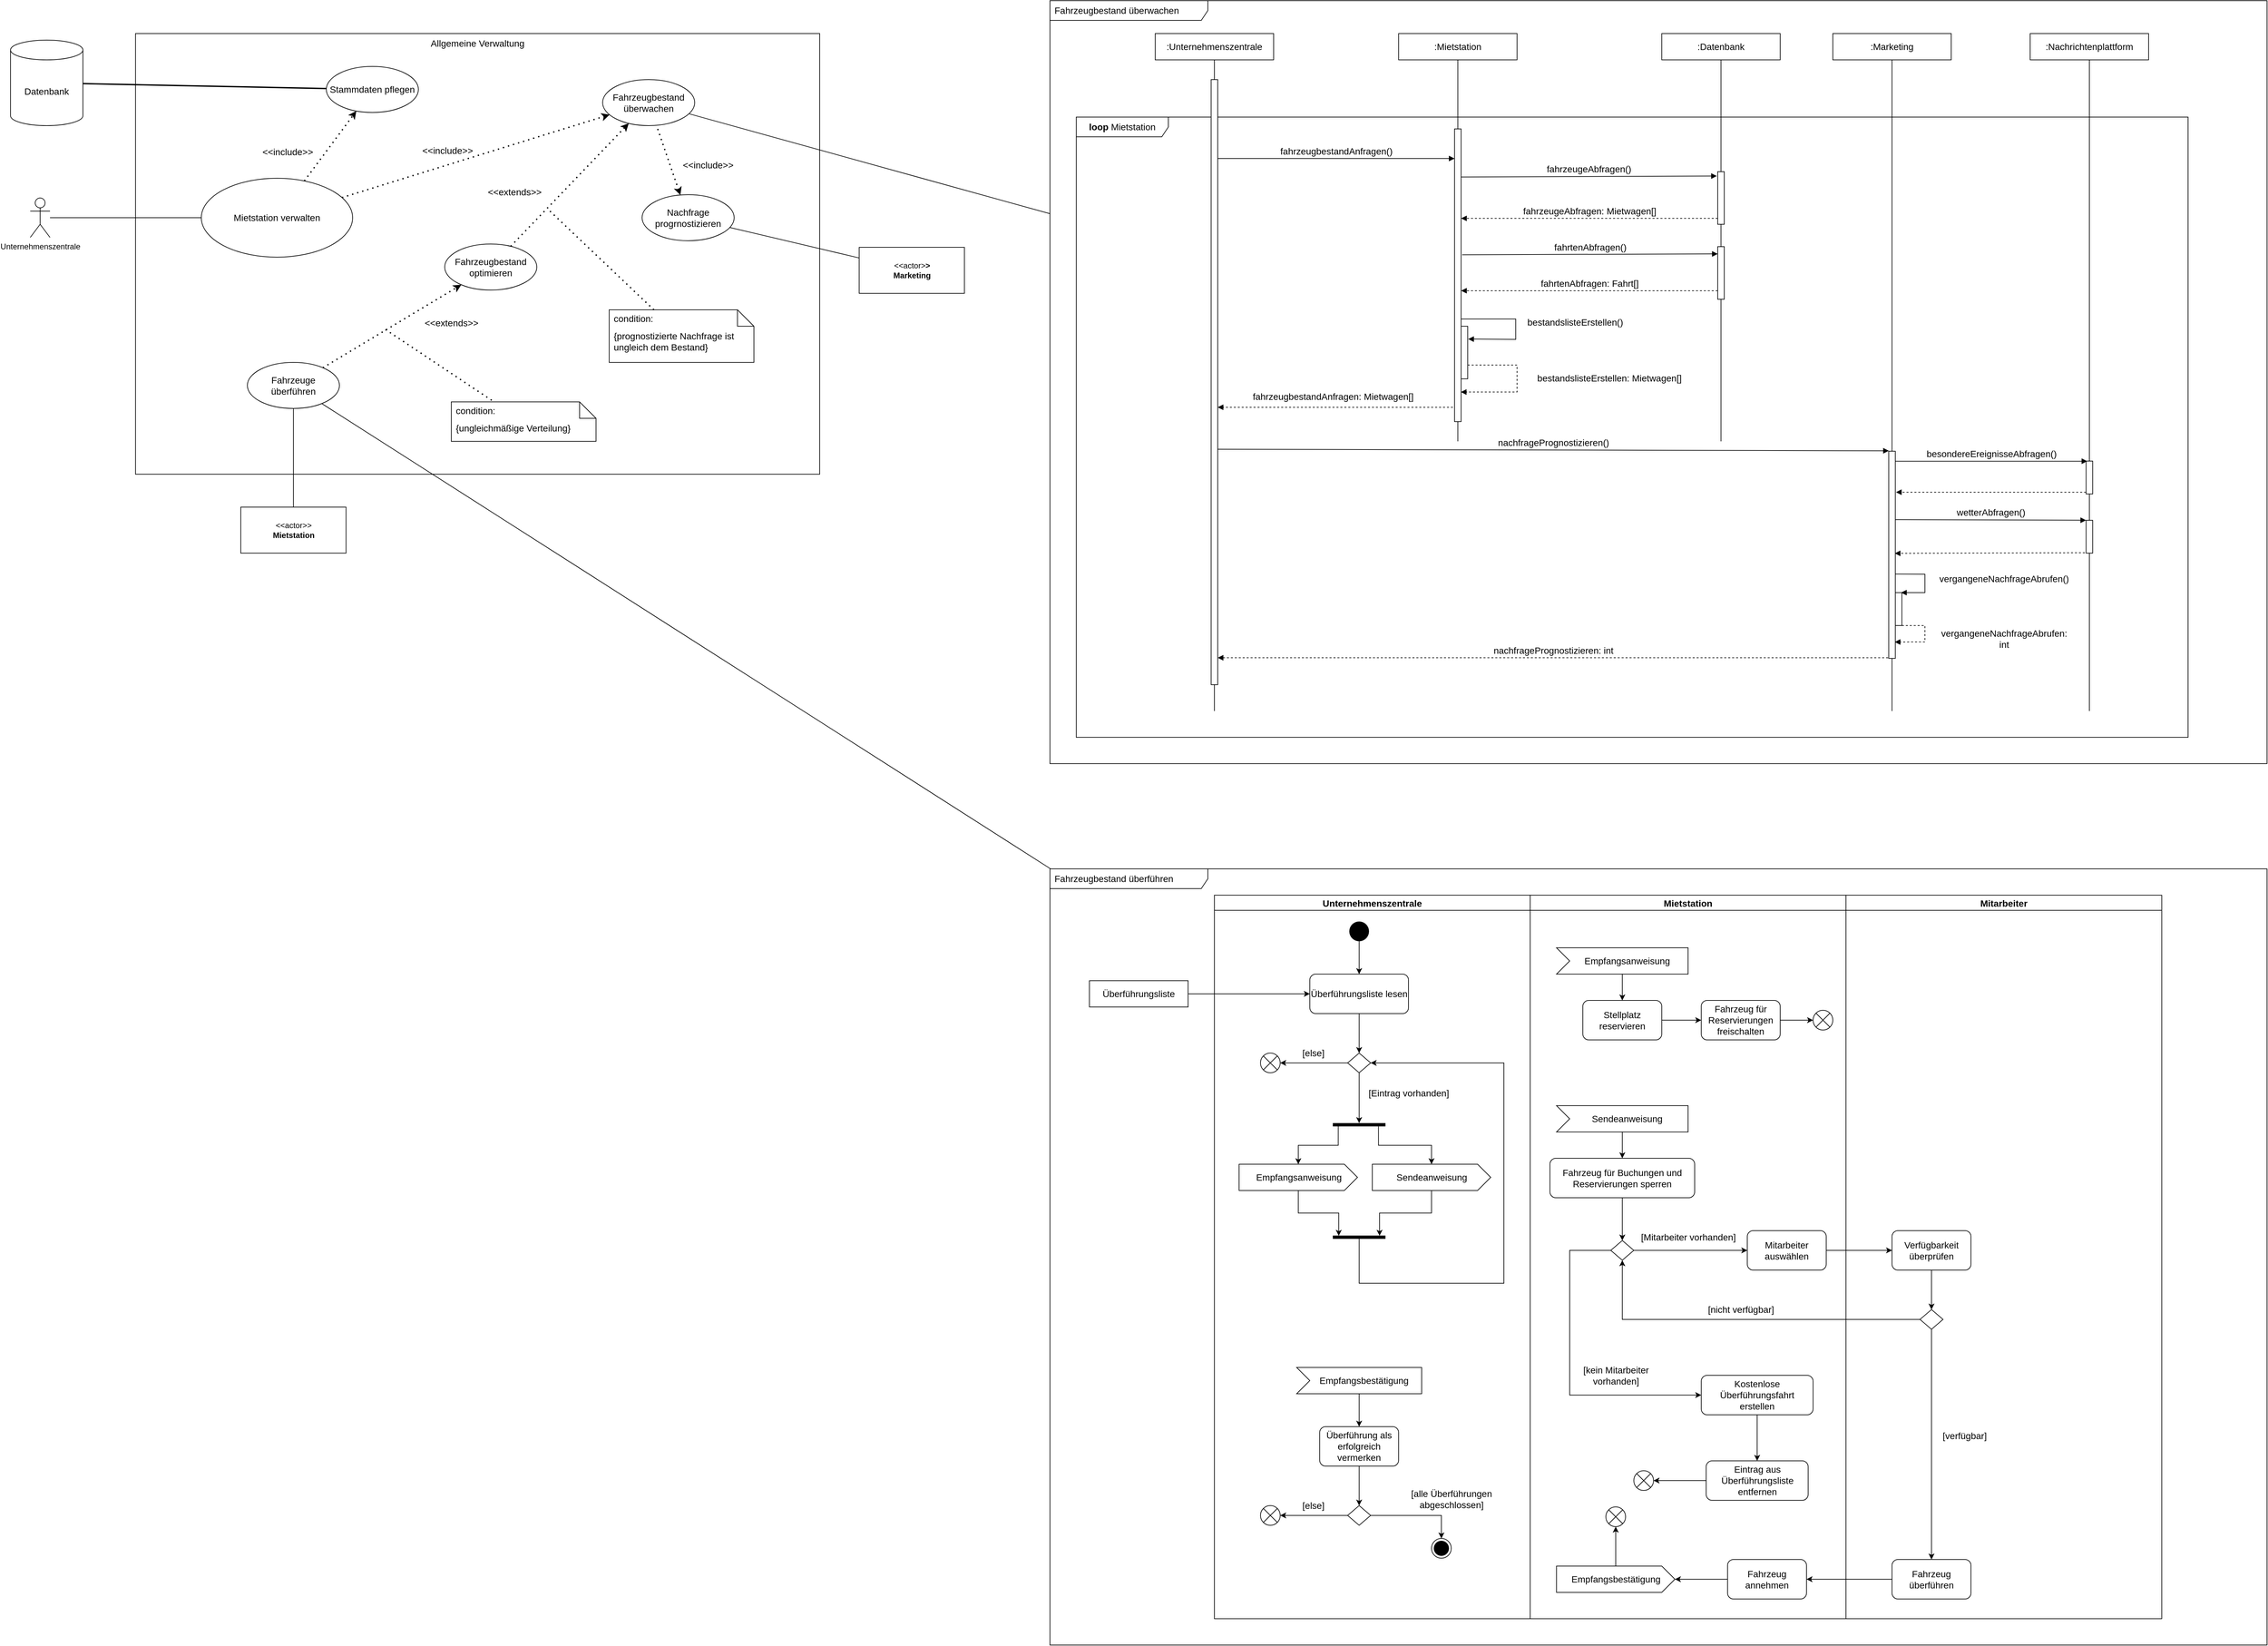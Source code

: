 <mxfile>
    <diagram id="T9YhzOFRz3ybyIc2CFFb" name="Page-1">
        <mxGraphModel dx="2735" dy="1172" grid="1" gridSize="10" guides="1" tooltips="1" connect="1" arrows="1" fold="1" page="1" pageScale="1" pageWidth="4000" pageHeight="3000" math="0" shadow="0">
            <root>
                <mxCell id="0"/>
                <mxCell id="1" parent="0"/>
                <mxCell id="yq6vvfXI3uli9TNve_ER-16" value="Fahrzeugbestand überwachen" style="shape=umlFrame;whiteSpace=wrap;html=1;width=240;height=30;boundedLbl=1;verticalAlign=middle;align=left;spacingLeft=5;fontSize=14;" parent="1" vertex="1">
                    <mxGeometry x="1630" y="40" width="1850" height="1160" as="geometry"/>
                </mxCell>
                <mxCell id="yq6vvfXI3uli9TNve_ER-29" value="&lt;b&gt;loop&lt;/b&gt; Mietstation" style="shape=umlFrame;whiteSpace=wrap;html=1;fontSize=14;width=140;height=30;" parent="1" vertex="1">
                    <mxGeometry x="1670" y="217" width="1690" height="943" as="geometry"/>
                </mxCell>
                <mxCell id="vpkyE2I-De3JcrigjXew-1" value="Unternehmenszentrale" style="shape=umlActor;verticalLabelPosition=bottom;verticalAlign=top;html=1;" parent="1" vertex="1">
                    <mxGeometry x="80" y="340" width="30" height="60" as="geometry"/>
                </mxCell>
                <mxCell id="vpkyE2I-De3JcrigjXew-2" value="Allgemeine Verwaltung" style="rounded=0;whiteSpace=wrap;html=1;verticalAlign=top;fontSize=14;" parent="1" vertex="1">
                    <mxGeometry x="240" y="90" width="1040" height="670" as="geometry"/>
                </mxCell>
                <mxCell id="vpkyE2I-De3JcrigjXew-8" value="Stammdaten pflegen" style="ellipse;whiteSpace=wrap;html=1;fontSize=14;" parent="1" vertex="1">
                    <mxGeometry x="530" y="140" width="140" height="70" as="geometry"/>
                </mxCell>
                <mxCell id="vpkyE2I-De3JcrigjXew-9" value="" style="endArrow=none;html=1;rounded=0;fontSize=14;endFill=0;" parent="1" source="vpkyE2I-De3JcrigjXew-1" target="vpkyE2I-De3JcrigjXew-19" edge="1">
                    <mxGeometry width="50" height="50" relative="1" as="geometry">
                        <mxPoint x="680" y="440" as="sourcePoint"/>
                        <mxPoint x="300" y="269.861" as="targetPoint"/>
                    </mxGeometry>
                </mxCell>
                <mxCell id="vpkyE2I-De3JcrigjXew-10" value="Fahrzeugbestand überwachen" style="ellipse;whiteSpace=wrap;html=1;fontSize=14;" parent="1" vertex="1">
                    <mxGeometry x="950" y="160" width="140" height="70" as="geometry"/>
                </mxCell>
                <mxCell id="vpkyE2I-De3JcrigjXew-11" value="Fahrzeugbestand optimieren" style="ellipse;whiteSpace=wrap;html=1;fontSize=14;" parent="1" vertex="1">
                    <mxGeometry x="710" y="410" width="140" height="70" as="geometry"/>
                </mxCell>
                <mxCell id="vpkyE2I-De3JcrigjXew-12" value="Fahrzeuge überführen" style="ellipse;whiteSpace=wrap;html=1;fontSize=14;" parent="1" vertex="1">
                    <mxGeometry x="410" y="590" width="140" height="70" as="geometry"/>
                </mxCell>
                <mxCell id="vpkyE2I-De3JcrigjXew-13" value="&amp;lt;&amp;lt;include&amp;gt;&amp;gt;" style="endArrow=classic;dashed=1;html=1;dashPattern=1 3;strokeWidth=2;rounded=0;fontSize=14;endFill=1;" parent="1" source="vpkyE2I-De3JcrigjXew-19" target="vpkyE2I-De3JcrigjXew-8" edge="1">
                    <mxGeometry x="-0.706" y="48" width="50" height="50" relative="1" as="geometry">
                        <mxPoint x="537.727" y="280" as="sourcePoint"/>
                        <mxPoint x="730" y="440" as="targetPoint"/>
                        <mxPoint x="1" as="offset"/>
                    </mxGeometry>
                </mxCell>
                <mxCell id="vpkyE2I-De3JcrigjXew-14" value="&amp;lt;&amp;lt;include&amp;gt;&amp;gt;" style="endArrow=classic;dashed=1;html=1;dashPattern=1 3;strokeWidth=2;rounded=0;fontSize=14;endFill=1;" parent="1" source="vpkyE2I-De3JcrigjXew-19" target="vpkyE2I-De3JcrigjXew-10" edge="1">
                    <mxGeometry x="-0.183" y="21" width="50" height="50" relative="1" as="geometry">
                        <mxPoint x="610" y="348.133" as="sourcePoint"/>
                        <mxPoint x="730" y="440" as="targetPoint"/>
                        <mxPoint as="offset"/>
                    </mxGeometry>
                </mxCell>
                <mxCell id="vpkyE2I-De3JcrigjXew-16" value="&amp;lt;&amp;lt;extends&amp;gt;&amp;gt;" style="endArrow=classic;dashed=1;html=1;dashPattern=1 3;strokeWidth=2;rounded=0;fontSize=14;endFill=1;" parent="1" source="vpkyE2I-De3JcrigjXew-12" target="vpkyE2I-De3JcrigjXew-11" edge="1">
                    <mxGeometry x="0.65" y="-42" width="50" height="50" relative="1" as="geometry">
                        <mxPoint x="680" y="490" as="sourcePoint"/>
                        <mxPoint x="730" y="440" as="targetPoint"/>
                        <mxPoint as="offset"/>
                    </mxGeometry>
                </mxCell>
                <mxCell id="vpkyE2I-De3JcrigjXew-17" value="&amp;lt;&amp;lt;include&amp;gt;&amp;gt;" style="endArrow=none;dashed=1;html=1;dashPattern=1 3;strokeWidth=2;rounded=0;fontSize=14;startArrow=classic;endFill=0;startFill=1;" parent="1" source="yq6vvfXI3uli9TNve_ER-58" target="vpkyE2I-De3JcrigjXew-10" edge="1">
                    <mxGeometry x="-0.474" y="-54" width="50" height="50" relative="1" as="geometry">
                        <mxPoint x="680" y="490" as="sourcePoint"/>
                        <mxPoint x="596.707" y="420" as="targetPoint"/>
                        <mxPoint as="offset"/>
                    </mxGeometry>
                </mxCell>
                <mxCell id="vpkyE2I-De3JcrigjXew-19" value="Mietstation verwalten" style="ellipse;whiteSpace=wrap;html=1;fontSize=14;" parent="1" vertex="1">
                    <mxGeometry x="340" y="310" width="230" height="120" as="geometry"/>
                </mxCell>
                <mxCell id="vpkyE2I-De3JcrigjXew-20" value="{ungleichmäßige Verteilung}" style="shape=note2;boundedLbl=1;whiteSpace=wrap;html=1;size=25;verticalAlign=top;align=left;spacingLeft=5;fontSize=14;" parent="1" vertex="1">
                    <mxGeometry x="720" y="650" width="220" height="60" as="geometry"/>
                </mxCell>
                <mxCell id="vpkyE2I-De3JcrigjXew-21" value="condition:" style="resizeWidth=1;part=1;strokeColor=none;fillColor=none;align=left;spacingLeft=5;fontSize=14;" parent="vpkyE2I-De3JcrigjXew-20" vertex="1">
                    <mxGeometry width="220" height="25" relative="1" as="geometry"/>
                </mxCell>
                <mxCell id="vpkyE2I-De3JcrigjXew-22" value="" style="endArrow=none;dashed=1;html=1;dashPattern=1 3;strokeWidth=2;rounded=0;fontSize=14;startArrow=none;startFill=0;" parent="1" target="vpkyE2I-De3JcrigjXew-20" edge="1">
                    <mxGeometry width="50" height="50" relative="1" as="geometry">
                        <mxPoint x="620" y="540" as="sourcePoint"/>
                        <mxPoint x="730" y="440" as="targetPoint"/>
                    </mxGeometry>
                </mxCell>
                <mxCell id="vpkyE2I-De3JcrigjXew-23" value="{prognostizierte Nachfrage ist ungleich dem Bestand}" style="shape=note2;boundedLbl=1;whiteSpace=wrap;html=1;size=25;verticalAlign=top;align=left;spacingLeft=5;fontSize=14;" parent="1" vertex="1">
                    <mxGeometry x="960" y="510" width="220" height="80" as="geometry"/>
                </mxCell>
                <mxCell id="vpkyE2I-De3JcrigjXew-24" value="condition:" style="resizeWidth=1;part=1;strokeColor=none;fillColor=none;align=left;spacingLeft=5;fontSize=14;" parent="vpkyE2I-De3JcrigjXew-23" vertex="1">
                    <mxGeometry width="220" height="25" relative="1" as="geometry"/>
                </mxCell>
                <mxCell id="vpkyE2I-De3JcrigjXew-25" value="" style="endArrow=none;dashed=1;html=1;dashPattern=1 3;strokeWidth=2;rounded=0;fontSize=14;" parent="1" target="vpkyE2I-De3JcrigjXew-23" edge="1">
                    <mxGeometry width="50" height="50" relative="1" as="geometry">
                        <mxPoint x="870" y="360" as="sourcePoint"/>
                        <mxPoint x="790" y="480" as="targetPoint"/>
                    </mxGeometry>
                </mxCell>
                <mxCell id="yq6vvfXI3uli9TNve_ER-6" value="&amp;lt;&amp;lt;actor&amp;gt;&amp;gt;&lt;br&gt;&lt;b&gt;Mietstation&lt;/b&gt;" style="text;html=1;align=center;verticalAlign=middle;dashed=0;fillColor=#ffffff;strokeColor=#000000;" parent="1" vertex="1">
                    <mxGeometry x="400" y="810" width="160" height="70" as="geometry"/>
                </mxCell>
                <mxCell id="yq6vvfXI3uli9TNve_ER-11" value="&lt;div&gt;&lt;span&gt;Datenbank&lt;/span&gt;&lt;br&gt;&lt;/div&gt;" style="shape=cylinder3;whiteSpace=wrap;html=1;boundedLbl=1;backgroundOutline=1;size=15;fontSize=14;" parent="1" vertex="1">
                    <mxGeometry x="50" y="100" width="110" height="130" as="geometry"/>
                </mxCell>
                <mxCell id="yq6vvfXI3uli9TNve_ER-12" value="" style="endArrow=none;html=1;strokeWidth=2;rounded=0;fontSize=14;" parent="1" source="yq6vvfXI3uli9TNve_ER-11" target="vpkyE2I-De3JcrigjXew-8" edge="1">
                    <mxGeometry width="50" height="50" relative="1" as="geometry">
                        <mxPoint x="520" y="260" as="sourcePoint"/>
                        <mxPoint x="570" y="210" as="targetPoint"/>
                    </mxGeometry>
                </mxCell>
                <mxCell id="yq6vvfXI3uli9TNve_ER-14" value="" style="endArrow=none;html=1;rounded=0;fontSize=14;" parent="1" source="yq6vvfXI3uli9TNve_ER-16" target="vpkyE2I-De3JcrigjXew-10" edge="1">
                    <mxGeometry width="50" height="50" relative="1" as="geometry">
                        <mxPoint x="1420" y="500" as="sourcePoint"/>
                        <mxPoint x="1470" y="450" as="targetPoint"/>
                    </mxGeometry>
                </mxCell>
                <mxCell id="yq6vvfXI3uli9TNve_ER-18" value=":Unternehmenszentrale" style="shape=umlLifeline;perimeter=lifelinePerimeter;whiteSpace=wrap;html=1;container=1;collapsible=0;recursiveResize=0;outlineConnect=0;lifelineDashed=0;fontSize=14;" parent="1" vertex="1">
                    <mxGeometry x="1790" y="90" width="180" height="1030" as="geometry"/>
                </mxCell>
                <mxCell id="yq6vvfXI3uli9TNve_ER-26" value="" style="html=1;points=[];perimeter=orthogonalPerimeter;fontSize=14;" parent="yq6vvfXI3uli9TNve_ER-18" vertex="1">
                    <mxGeometry x="85" y="70" width="10" height="920" as="geometry"/>
                </mxCell>
                <mxCell id="yq6vvfXI3uli9TNve_ER-19" value=":Mietstation" style="shape=umlLifeline;perimeter=lifelinePerimeter;whiteSpace=wrap;html=1;container=1;collapsible=0;recursiveResize=0;outlineConnect=0;lifelineDashed=0;fontSize=14;" parent="1" vertex="1">
                    <mxGeometry x="2160" y="90" width="180" height="620" as="geometry"/>
                </mxCell>
                <mxCell id="yq6vvfXI3uli9TNve_ER-27" value="" style="html=1;points=[];perimeter=orthogonalPerimeter;fontSize=14;" parent="yq6vvfXI3uli9TNve_ER-19" vertex="1">
                    <mxGeometry x="85" y="145" width="10" height="445" as="geometry"/>
                </mxCell>
                <mxCell id="yq6vvfXI3uli9TNve_ER-37" value="bestandslisteErstellen()" style="html=1;verticalAlign=bottom;labelBackgroundColor=none;endArrow=block;endFill=1;rounded=0;fontSize=14;entryX=1.08;entryY=0.243;entryDx=0;entryDy=0;entryPerimeter=0;" parent="yq6vvfXI3uli9TNve_ER-19" source="yq6vvfXI3uli9TNve_ER-27" target="yq6vvfXI3uli9TNve_ER-40" edge="1">
                    <mxGeometry x="0.059" y="90" width="160" relative="1" as="geometry">
                        <mxPoint x="113" y="434" as="sourcePoint"/>
                        <mxPoint x="113" y="465" as="targetPoint"/>
                        <Array as="points">
                            <mxPoint x="178" y="434"/>
                            <mxPoint x="178" y="465"/>
                        </Array>
                        <mxPoint as="offset"/>
                    </mxGeometry>
                </mxCell>
                <mxCell id="yq6vvfXI3uli9TNve_ER-40" value="" style="html=1;points=[];perimeter=orthogonalPerimeter;fontSize=14;" parent="yq6vvfXI3uli9TNve_ER-19" vertex="1">
                    <mxGeometry x="95" y="445" width="10" height="80" as="geometry"/>
                </mxCell>
                <mxCell id="yq6vvfXI3uli9TNve_ER-41" value="bestandslisteErstellen: Mietwagen[]" style="html=1;verticalAlign=bottom;labelBackgroundColor=none;endArrow=block;endFill=1;dashed=1;rounded=0;fontSize=14;exitX=1;exitY=0.738;exitDx=0;exitDy=0;exitPerimeter=0;entryX=0.96;entryY=0.899;entryDx=0;entryDy=0;entryPerimeter=0;" parent="yq6vvfXI3uli9TNve_ER-19" source="yq6vvfXI3uli9TNve_ER-40" target="yq6vvfXI3uli9TNve_ER-27" edge="1">
                    <mxGeometry x="0.053" y="140" width="160" relative="1" as="geometry">
                        <mxPoint x="70" y="465" as="sourcePoint"/>
                        <mxPoint x="230" y="465" as="targetPoint"/>
                        <Array as="points">
                            <mxPoint x="180" y="504"/>
                            <mxPoint x="180" y="545"/>
                        </Array>
                        <mxPoint as="offset"/>
                    </mxGeometry>
                </mxCell>
                <mxCell id="yq6vvfXI3uli9TNve_ER-20" value=":Datenbank" style="shape=umlLifeline;perimeter=lifelinePerimeter;whiteSpace=wrap;html=1;container=1;collapsible=0;recursiveResize=0;outlineConnect=0;lifelineDashed=0;fontSize=14;" parent="1" vertex="1">
                    <mxGeometry x="2560" y="90" width="180" height="620" as="geometry"/>
                </mxCell>
                <mxCell id="yq6vvfXI3uli9TNve_ER-33" value="" style="html=1;points=[];perimeter=orthogonalPerimeter;fontSize=14;" parent="yq6vvfXI3uli9TNve_ER-20" vertex="1">
                    <mxGeometry x="85" y="324" width="10" height="80" as="geometry"/>
                </mxCell>
                <mxCell id="yq6vvfXI3uli9TNve_ER-36" value="fahrtenAbfragen()" style="html=1;verticalAlign=bottom;labelBackgroundColor=none;endArrow=block;endFill=1;rounded=0;fontSize=14;exitX=1.167;exitY=0.43;exitDx=0;exitDy=0;exitPerimeter=0;" parent="yq6vvfXI3uli9TNve_ER-20" edge="1">
                    <mxGeometry width="160" relative="1" as="geometry">
                        <mxPoint x="-303.33" y="336.35" as="sourcePoint"/>
                        <mxPoint x="85" y="335.0" as="targetPoint"/>
                    </mxGeometry>
                </mxCell>
                <mxCell id="yq6vvfXI3uli9TNve_ER-70" value="" style="html=1;points=[];perimeter=orthogonalPerimeter;fontSize=14;" parent="yq6vvfXI3uli9TNve_ER-20" vertex="1">
                    <mxGeometry x="85" y="210" width="10" height="80" as="geometry"/>
                </mxCell>
                <mxCell id="yq6vvfXI3uli9TNve_ER-28" value="fahrzeugbestandAnfragen()" style="html=1;verticalAlign=bottom;labelBackgroundColor=none;endArrow=block;endFill=1;rounded=0;fontSize=14;" parent="1" edge="1">
                    <mxGeometry width="160" relative="1" as="geometry">
                        <mxPoint x="1885" y="280.0" as="sourcePoint"/>
                        <mxPoint x="2245" y="280.0" as="targetPoint"/>
                    </mxGeometry>
                </mxCell>
                <mxCell id="yq6vvfXI3uli9TNve_ER-32" value="fahrzeugeAbfragen()" style="html=1;verticalAlign=bottom;labelBackgroundColor=none;endArrow=block;endFill=1;rounded=0;fontSize=14;entryX=-0.133;entryY=0.02;entryDx=0;entryDy=0;entryPerimeter=0;exitX=1;exitY=0.153;exitDx=0;exitDy=0;exitPerimeter=0;" parent="1" edge="1">
                    <mxGeometry width="160" relative="1" as="geometry">
                        <mxPoint x="2255" y="308.085" as="sourcePoint"/>
                        <mxPoint x="2643.67" y="306.6" as="targetPoint"/>
                    </mxGeometry>
                </mxCell>
                <mxCell id="yq6vvfXI3uli9TNve_ER-34" value="fahrzeugeAbfragen: Mietwagen[]" style="html=1;verticalAlign=bottom;labelBackgroundColor=none;endArrow=block;endFill=1;dashed=1;rounded=0;fontSize=14;" parent="1" edge="1">
                    <mxGeometry width="160" relative="1" as="geometry">
                        <mxPoint x="2645" y="371" as="sourcePoint"/>
                        <mxPoint x="2255" y="371" as="targetPoint"/>
                        <Array as="points">
                            <mxPoint x="2370" y="371"/>
                        </Array>
                    </mxGeometry>
                </mxCell>
                <mxCell id="yq6vvfXI3uli9TNve_ER-35" value="fahrtenAbfragen: Fahrt[]" style="html=1;verticalAlign=bottom;labelBackgroundColor=none;endArrow=block;endFill=1;dashed=1;rounded=0;fontSize=14;" parent="1" edge="1">
                    <mxGeometry width="160" relative="1" as="geometry">
                        <mxPoint x="2645" y="481" as="sourcePoint"/>
                        <mxPoint x="2255" y="481" as="targetPoint"/>
                        <Array as="points">
                            <mxPoint x="2330" y="481"/>
                        </Array>
                    </mxGeometry>
                </mxCell>
                <mxCell id="yq6vvfXI3uli9TNve_ER-38" value="" style="html=1;verticalAlign=bottom;labelBackgroundColor=none;endArrow=block;endFill=1;dashed=1;rounded=0;fontSize=14;exitX=-0.25;exitY=0.951;exitDx=0;exitDy=0;exitPerimeter=0;" parent="1" source="yq6vvfXI3uli9TNve_ER-27" target="yq6vvfXI3uli9TNve_ER-26" edge="1">
                    <mxGeometry width="160" relative="1" as="geometry">
                        <mxPoint x="2150" y="420" as="sourcePoint"/>
                        <mxPoint x="2310" y="420" as="targetPoint"/>
                    </mxGeometry>
                </mxCell>
                <mxCell id="yq6vvfXI3uli9TNve_ER-39" value="fahrzeugbestandAnfragen: Mietwagen[]" style="edgeLabel;html=1;align=center;verticalAlign=middle;resizable=0;points=[];fontSize=14;" parent="yq6vvfXI3uli9TNve_ER-38" vertex="1" connectable="0">
                    <mxGeometry x="0.156" y="-1" relative="1" as="geometry">
                        <mxPoint x="24" y="-15" as="offset"/>
                    </mxGeometry>
                </mxCell>
                <mxCell id="yq6vvfXI3uli9TNve_ER-42" value="nachfragePrognostizieren()" style="html=1;verticalAlign=bottom;labelBackgroundColor=none;endArrow=block;endFill=1;rounded=0;fontSize=14;entryX=0.009;entryY=-0.002;entryDx=0;entryDy=0;entryPerimeter=0;" parent="1" target="yq6vvfXI3uli9TNve_ER-44" edge="1">
                    <mxGeometry width="160" relative="1" as="geometry">
                        <mxPoint x="1885" y="722" as="sourcePoint"/>
                        <mxPoint x="2935" y="722" as="targetPoint"/>
                    </mxGeometry>
                </mxCell>
                <mxCell id="yq6vvfXI3uli9TNve_ER-43" value=":Marketing" style="shape=umlLifeline;perimeter=lifelinePerimeter;whiteSpace=wrap;html=1;container=1;collapsible=0;recursiveResize=0;outlineConnect=0;lifelineDashed=0;fontSize=14;" parent="1" vertex="1">
                    <mxGeometry x="2820" y="90" width="180" height="1030" as="geometry"/>
                </mxCell>
                <mxCell id="yq6vvfXI3uli9TNve_ER-44" value="" style="html=1;points=[];perimeter=orthogonalPerimeter;fontSize=14;" parent="yq6vvfXI3uli9TNve_ER-43" vertex="1">
                    <mxGeometry x="85" y="635" width="10" height="315" as="geometry"/>
                </mxCell>
                <mxCell id="yq6vvfXI3uli9TNve_ER-53" value="" style="html=1;points=[];perimeter=orthogonalPerimeter;fontSize=14;" parent="yq6vvfXI3uli9TNve_ER-43" vertex="1">
                    <mxGeometry x="95" y="850" width="10" height="50" as="geometry"/>
                </mxCell>
                <mxCell id="yq6vvfXI3uli9TNve_ER-54" value="vergangeneNachfrageAbrufen()" style="html=1;verticalAlign=bottom;labelBackgroundColor=none;endArrow=block;endFill=1;rounded=0;fontSize=14;entryX=0.875;entryY=0;entryDx=0;entryDy=0;entryPerimeter=0;exitX=1.039;exitY=0.593;exitDx=0;exitDy=0;exitPerimeter=0;" parent="yq6vvfXI3uli9TNve_ER-43" source="yq6vvfXI3uli9TNve_ER-44" target="yq6vvfXI3uli9TNve_ER-53" edge="1">
                    <mxGeometry x="0.15" y="120" width="160" relative="1" as="geometry">
                        <mxPoint x="100" y="820" as="sourcePoint"/>
                        <mxPoint x="250" y="820" as="targetPoint"/>
                        <Array as="points">
                            <mxPoint x="140" y="822"/>
                            <mxPoint x="140" y="850"/>
                        </Array>
                        <mxPoint as="offset"/>
                    </mxGeometry>
                </mxCell>
                <mxCell id="yq6vvfXI3uli9TNve_ER-55" value="&lt;div&gt;vergangeneNachfrageAbrufen:&lt;/div&gt;&lt;div&gt;int&lt;br&gt;&lt;/div&gt;" style="html=1;verticalAlign=bottom;labelBackgroundColor=none;endArrow=block;endFill=1;dashed=1;rounded=0;fontSize=14;entryX=0.917;entryY=0.921;entryDx=0;entryDy=0;entryPerimeter=0;" parent="yq6vvfXI3uli9TNve_ER-43" target="yq6vvfXI3uli9TNve_ER-44" edge="1">
                    <mxGeometry x="0.134" y="121" width="160" relative="1" as="geometry">
                        <mxPoint x="105" y="900" as="sourcePoint"/>
                        <mxPoint x="265" y="900" as="targetPoint"/>
                        <Array as="points">
                            <mxPoint x="140" y="900"/>
                            <mxPoint x="140" y="925"/>
                        </Array>
                        <mxPoint x="120" y="-106" as="offset"/>
                    </mxGeometry>
                </mxCell>
                <mxCell id="yq6vvfXI3uli9TNve_ER-46" value=":Nachrichtenplattform" style="shape=umlLifeline;perimeter=lifelinePerimeter;whiteSpace=wrap;html=1;container=1;collapsible=0;recursiveResize=0;outlineConnect=0;lifelineDashed=0;fontSize=14;" parent="1" vertex="1">
                    <mxGeometry x="3120" y="90" width="180" height="1030" as="geometry"/>
                </mxCell>
                <mxCell id="yq6vvfXI3uli9TNve_ER-47" value="" style="html=1;points=[];perimeter=orthogonalPerimeter;fontSize=14;" parent="yq6vvfXI3uli9TNve_ER-46" vertex="1">
                    <mxGeometry x="85" y="650" width="10" height="50" as="geometry"/>
                </mxCell>
                <mxCell id="yq6vvfXI3uli9TNve_ER-52" value="" style="html=1;points=[];perimeter=orthogonalPerimeter;fontSize=14;" parent="yq6vvfXI3uli9TNve_ER-46" vertex="1">
                    <mxGeometry x="85" y="740" width="10" height="50" as="geometry"/>
                </mxCell>
                <mxCell id="yq6vvfXI3uli9TNve_ER-48" value="besondereEreignisseAbfragen()" style="html=1;verticalAlign=bottom;labelBackgroundColor=none;endArrow=block;endFill=1;rounded=0;fontSize=14;entryX=0.178;entryY=0.004;entryDx=0;entryDy=0;entryPerimeter=0;" parent="1" source="yq6vvfXI3uli9TNve_ER-44" target="yq6vvfXI3uli9TNve_ER-47" edge="1">
                    <mxGeometry width="160" relative="1" as="geometry">
                        <mxPoint x="2950" y="770" as="sourcePoint"/>
                        <mxPoint x="3110" y="770" as="targetPoint"/>
                    </mxGeometry>
                </mxCell>
                <mxCell id="yq6vvfXI3uli9TNve_ER-49" value="" style="html=1;verticalAlign=bottom;labelBackgroundColor=none;endArrow=block;endFill=1;dashed=1;rounded=0;fontSize=14;entryX=1.1;entryY=0.198;entryDx=0;entryDy=0;entryPerimeter=0;" parent="1" source="yq6vvfXI3uli9TNve_ER-47" target="yq6vvfXI3uli9TNve_ER-44" edge="1">
                    <mxGeometry width="160" relative="1" as="geometry">
                        <mxPoint x="3210" y="787.34" as="sourcePoint"/>
                        <mxPoint x="2945" y="787.34" as="targetPoint"/>
                    </mxGeometry>
                </mxCell>
                <mxCell id="yq6vvfXI3uli9TNve_ER-50" value="wetterAbfragen()" style="html=1;verticalAlign=bottom;labelBackgroundColor=none;endArrow=block;endFill=1;rounded=0;fontSize=14;exitX=0.946;exitY=0.33;exitDx=0;exitDy=0;exitPerimeter=0;" parent="1" source="yq6vvfXI3uli9TNve_ER-44" edge="1">
                    <mxGeometry width="160" relative="1" as="geometry">
                        <mxPoint x="2946.04" y="829.96" as="sourcePoint"/>
                        <mxPoint x="3205" y="829.96" as="targetPoint"/>
                    </mxGeometry>
                </mxCell>
                <mxCell id="yq6vvfXI3uli9TNve_ER-51" value="" style="html=1;verticalAlign=bottom;labelBackgroundColor=none;endArrow=block;endFill=1;dashed=1;rounded=0;fontSize=14;exitX=-0.193;exitY=0.886;exitDx=0;exitDy=0;exitPerimeter=0;entryX=0.918;entryY=0.493;entryDx=0;entryDy=0;entryPerimeter=0;" parent="1" target="yq6vvfXI3uli9TNve_ER-44" edge="1">
                    <mxGeometry width="160" relative="1" as="geometry">
                        <mxPoint x="3203.07" y="879.34" as="sourcePoint"/>
                        <mxPoint x="2945" y="879.34" as="targetPoint"/>
                    </mxGeometry>
                </mxCell>
                <mxCell id="yq6vvfXI3uli9TNve_ER-56" value="nachfragePrognostizieren: int" style="html=1;verticalAlign=bottom;labelBackgroundColor=none;endArrow=block;endFill=1;dashed=1;rounded=0;fontSize=14;exitX=-0.1;exitY=0.997;exitDx=0;exitDy=0;exitPerimeter=0;" parent="1" source="yq6vvfXI3uli9TNve_ER-44" target="yq6vvfXI3uli9TNve_ER-26" edge="1">
                    <mxGeometry width="160" relative="1" as="geometry">
                        <mxPoint x="2590" y="850" as="sourcePoint"/>
                        <mxPoint x="2750" y="850" as="targetPoint"/>
                    </mxGeometry>
                </mxCell>
                <mxCell id="yq6vvfXI3uli9TNve_ER-58" value="Nachfrage progrnostizieren" style="ellipse;whiteSpace=wrap;html=1;fontSize=14;" parent="1" vertex="1">
                    <mxGeometry x="1010" y="335" width="140" height="70" as="geometry"/>
                </mxCell>
                <mxCell id="yq6vvfXI3uli9TNve_ER-61" value="" style="endArrow=classic;dashed=1;html=1;dashPattern=1 3;strokeWidth=2;rounded=0;fontSize=14;endFill=1;" parent="1" source="vpkyE2I-De3JcrigjXew-11" target="vpkyE2I-De3JcrigjXew-10" edge="1">
                    <mxGeometry width="50" height="50" relative="1" as="geometry">
                        <mxPoint x="846.531" y="520.99" as="sourcePoint"/>
                        <mxPoint x="973.595" y="259.025" as="targetPoint"/>
                    </mxGeometry>
                </mxCell>
                <mxCell id="yq6vvfXI3uli9TNve_ER-62" value="&amp;lt;&amp;lt;extends&amp;gt;&amp;gt;" style="edgeLabel;html=1;align=center;verticalAlign=middle;resizable=0;points=[];fontSize=14;" parent="yq6vvfXI3uli9TNve_ER-61" vertex="1" connectable="0">
                    <mxGeometry x="-0.104" y="-2" relative="1" as="geometry">
                        <mxPoint x="-76" as="offset"/>
                    </mxGeometry>
                </mxCell>
                <mxCell id="yq6vvfXI3uli9TNve_ER-63" value="&lt;div&gt;&amp;lt;&amp;lt;actor&amp;gt;&lt;b&gt;&amp;gt;&lt;/b&gt;&lt;/div&gt;&lt;div&gt;&lt;b&gt;Marketing&lt;br&gt;&lt;/b&gt;&lt;/div&gt;" style="text;html=1;align=center;verticalAlign=middle;dashed=0;fillColor=#ffffff;strokeColor=#000000;" parent="1" vertex="1">
                    <mxGeometry x="1340" y="415" width="160" height="70" as="geometry"/>
                </mxCell>
                <mxCell id="yq6vvfXI3uli9TNve_ER-65" value="" style="endArrow=none;html=1;rounded=0;fontSize=14;endFill=0;" parent="1" source="yq6vvfXI3uli9TNve_ER-58" target="yq6vvfXI3uli9TNve_ER-63" edge="1">
                    <mxGeometry width="50" height="50" relative="1" as="geometry">
                        <mxPoint x="1140" y="398.75" as="sourcePoint"/>
                        <mxPoint x="1370" y="398.75" as="targetPoint"/>
                    </mxGeometry>
                </mxCell>
                <mxCell id="yq6vvfXI3uli9TNve_ER-66" value="" style="endArrow=none;html=1;rounded=0;fontSize=14;endFill=0;" parent="1" source="vpkyE2I-De3JcrigjXew-12" target="yq6vvfXI3uli9TNve_ER-6" edge="1">
                    <mxGeometry width="50" height="50" relative="1" as="geometry">
                        <mxPoint x="669.998" y="799.996" as="sourcePoint"/>
                        <mxPoint x="1071.84" y="847.565" as="targetPoint"/>
                    </mxGeometry>
                </mxCell>
                <mxCell id="yq6vvfXI3uli9TNve_ER-73" value="" style="endArrow=none;html=1;rounded=0;fontSize=14;" parent="1" source="yq6vvfXI3uli9TNve_ER-167" target="vpkyE2I-De3JcrigjXew-12" edge="1">
                    <mxGeometry width="50" height="50" relative="1" as="geometry">
                        <mxPoint x="1630" y="1303.907" as="sourcePoint"/>
                        <mxPoint x="1810" y="850" as="targetPoint"/>
                    </mxGeometry>
                </mxCell>
                <mxCell id="yq6vvfXI3uli9TNve_ER-74" value="Unternehmenszentrale" style="swimlane;fontSize=14;" parent="1" vertex="1">
                    <mxGeometry x="1880" y="1400" width="480" height="1100" as="geometry"/>
                </mxCell>
                <mxCell id="yq6vvfXI3uli9TNve_ER-77" value="" style="ellipse;fillColor=#000000;strokeColor=none;fontSize=14;" parent="yq6vvfXI3uli9TNve_ER-74" vertex="1">
                    <mxGeometry x="205" y="40" width="30" height="30" as="geometry"/>
                </mxCell>
                <mxCell id="yq6vvfXI3uli9TNve_ER-123" value="[else]" style="edgeStyle=orthogonalEdgeStyle;rounded=0;orthogonalLoop=1;jettySize=auto;html=1;fontSize=14;endArrow=classic;endFill=1;" parent="yq6vvfXI3uli9TNve_ER-74" source="yq6vvfXI3uli9TNve_ER-83" target="yq6vvfXI3uli9TNve_ER-120" edge="1">
                    <mxGeometry x="0.024" y="-15" relative="1" as="geometry">
                        <mxPoint as="offset"/>
                    </mxGeometry>
                </mxCell>
                <mxCell id="yq6vvfXI3uli9TNve_ER-83" value="" style="rhombus;whiteSpace=wrap;html=1;fontSize=14;" parent="yq6vvfXI3uli9TNve_ER-74" vertex="1">
                    <mxGeometry x="202.5" y="240" width="35" height="30" as="geometry"/>
                </mxCell>
                <mxCell id="yq6vvfXI3uli9TNve_ER-105" style="edgeStyle=orthogonalEdgeStyle;rounded=0;orthogonalLoop=1;jettySize=auto;html=1;entryX=0.934;entryY=0.112;entryDx=0;entryDy=0;entryPerimeter=0;fontSize=14;endArrow=classic;endFill=1;" parent="yq6vvfXI3uli9TNve_ER-74" source="yq6vvfXI3uli9TNve_ER-95" target="yq6vvfXI3uli9TNve_ER-104" edge="1">
                    <mxGeometry relative="1" as="geometry"/>
                </mxCell>
                <mxCell id="yq6vvfXI3uli9TNve_ER-95" value="Empfangsanweisung" style="html=1;shape=mxgraph.infographic.ribbonSimple;notch1=0;notch2=20;align=center;verticalAlign=middle;fontSize=14;fontStyle=0;fillColor=#FFFFFF;" parent="yq6vvfXI3uli9TNve_ER-74" vertex="1">
                    <mxGeometry x="37.5" y="409" width="180" height="40" as="geometry"/>
                </mxCell>
                <mxCell id="yq6vvfXI3uli9TNve_ER-102" style="edgeStyle=orthogonalEdgeStyle;rounded=0;orthogonalLoop=1;jettySize=auto;html=1;fontSize=14;endArrow=classic;endFill=1;exitX=0.244;exitY=0.103;exitDx=0;exitDy=0;exitPerimeter=0;" parent="yq6vvfXI3uli9TNve_ER-74" source="yq6vvfXI3uli9TNve_ER-100" target="yq6vvfXI3uli9TNve_ER-95" edge="1">
                    <mxGeometry relative="1" as="geometry"/>
                </mxCell>
                <mxCell id="yq6vvfXI3uli9TNve_ER-103" style="edgeStyle=orthogonalEdgeStyle;rounded=0;orthogonalLoop=1;jettySize=auto;html=1;fontSize=14;endArrow=classic;endFill=1;exitX=-0.033;exitY=0.867;exitDx=0;exitDy=0;exitPerimeter=0;" parent="yq6vvfXI3uli9TNve_ER-74" source="yq6vvfXI3uli9TNve_ER-100" target="yq6vvfXI3uli9TNve_ER-94" edge="1">
                    <mxGeometry relative="1" as="geometry"/>
                </mxCell>
                <mxCell id="yq6vvfXI3uli9TNve_ER-100" value="" style="html=1;points=[];perimeter=orthogonalPerimeter;fillColor=#000000;strokeColor=none;fontSize=14;rotation=-90;" parent="yq6vvfXI3uli9TNve_ER-74" vertex="1">
                    <mxGeometry x="217.5" y="309" width="5" height="80" as="geometry"/>
                </mxCell>
                <mxCell id="yq6vvfXI3uli9TNve_ER-106" style="edgeStyle=orthogonalEdgeStyle;rounded=0;orthogonalLoop=1;jettySize=auto;html=1;entryX=0.94;entryY=0.888;entryDx=0;entryDy=0;entryPerimeter=0;fontSize=14;endArrow=classic;endFill=1;" parent="yq6vvfXI3uli9TNve_ER-74" source="yq6vvfXI3uli9TNve_ER-94" target="yq6vvfXI3uli9TNve_ER-104" edge="1">
                    <mxGeometry relative="1" as="geometry"/>
                </mxCell>
                <mxCell id="yq6vvfXI3uli9TNve_ER-94" value="Sendeanweisung" style="html=1;shape=mxgraph.infographic.ribbonSimple;notch1=0;notch2=20;align=center;verticalAlign=middle;fontSize=14;fontStyle=0;fillColor=#FFFFFF;" parent="yq6vvfXI3uli9TNve_ER-74" vertex="1">
                    <mxGeometry x="240" y="409" width="180" height="40" as="geometry"/>
                </mxCell>
                <mxCell id="yq6vvfXI3uli9TNve_ER-87" style="edgeStyle=orthogonalEdgeStyle;rounded=0;orthogonalLoop=1;jettySize=auto;html=1;fontSize=14;endArrow=classic;endFill=1;" parent="yq6vvfXI3uli9TNve_ER-74" source="yq6vvfXI3uli9TNve_ER-83" target="yq6vvfXI3uli9TNve_ER-100" edge="1">
                    <mxGeometry relative="1" as="geometry">
                        <mxPoint x="220" y="340" as="targetPoint"/>
                    </mxGeometry>
                </mxCell>
                <mxCell id="yq6vvfXI3uli9TNve_ER-88" value="[Eintrag vorhanden]" style="edgeLabel;html=1;align=center;verticalAlign=middle;resizable=0;points=[];fontSize=14;" parent="yq6vvfXI3uli9TNve_ER-87" vertex="1" connectable="0">
                    <mxGeometry x="-0.578" y="1" relative="1" as="geometry">
                        <mxPoint x="74" y="15" as="offset"/>
                    </mxGeometry>
                </mxCell>
                <mxCell id="yq6vvfXI3uli9TNve_ER-104" value="" style="html=1;points=[];perimeter=orthogonalPerimeter;fillColor=#000000;strokeColor=none;fontSize=14;rotation=-90;" parent="yq6vvfXI3uli9TNve_ER-74" vertex="1">
                    <mxGeometry x="217.5" y="480" width="5" height="80" as="geometry"/>
                </mxCell>
                <mxCell id="yq6vvfXI3uli9TNve_ER-113" style="edgeStyle=orthogonalEdgeStyle;rounded=0;orthogonalLoop=1;jettySize=auto;html=1;fontSize=14;endArrow=classic;endFill=1;" parent="yq6vvfXI3uli9TNve_ER-74" source="yq6vvfXI3uli9TNve_ER-104" target="yq6vvfXI3uli9TNve_ER-83" edge="1">
                    <mxGeometry relative="1" as="geometry">
                        <Array as="points">
                            <mxPoint x="220" y="590"/>
                            <mxPoint x="440" y="590"/>
                            <mxPoint x="440" y="255"/>
                        </Array>
                    </mxGeometry>
                </mxCell>
                <mxCell id="yq6vvfXI3uli9TNve_ER-115" style="edgeStyle=orthogonalEdgeStyle;rounded=0;orthogonalLoop=1;jettySize=auto;html=1;fontSize=14;endArrow=classic;endFill=1;" parent="yq6vvfXI3uli9TNve_ER-74" source="yq6vvfXI3uli9TNve_ER-108" target="yq6vvfXI3uli9TNve_ER-114" edge="1">
                    <mxGeometry relative="1" as="geometry"/>
                </mxCell>
                <mxCell id="yq6vvfXI3uli9TNve_ER-108" value="Empfangsbestätigung" style="html=1;shape=mxgraph.infographic.ribbonSimple;notch1=20;notch2=0;align=center;verticalAlign=middle;fontSize=14;fontStyle=0;fillColor=#FFFFFF;flipH=0;spacingRight=0;spacingLeft=14;" parent="yq6vvfXI3uli9TNve_ER-74" vertex="1">
                    <mxGeometry x="125" y="718" width="190" height="40" as="geometry"/>
                </mxCell>
                <mxCell id="yq6vvfXI3uli9TNve_ER-117" value="" style="edgeStyle=orthogonalEdgeStyle;rounded=0;orthogonalLoop=1;jettySize=auto;html=1;fontSize=14;endArrow=classic;endFill=1;" parent="yq6vvfXI3uli9TNve_ER-74" source="yq6vvfXI3uli9TNve_ER-114" edge="1">
                    <mxGeometry relative="1" as="geometry">
                        <mxPoint x="220" y="928" as="targetPoint"/>
                    </mxGeometry>
                </mxCell>
                <mxCell id="yq6vvfXI3uli9TNve_ER-114" value="Überführung als erfolgreich vermerken" style="rounded=1;whiteSpace=wrap;html=1;fontSize=14;" parent="yq6vvfXI3uli9TNve_ER-74" vertex="1">
                    <mxGeometry x="160" y="808" width="120" height="60" as="geometry"/>
                </mxCell>
                <mxCell id="yq6vvfXI3uli9TNve_ER-125" value="[else]" style="edgeStyle=orthogonalEdgeStyle;rounded=0;orthogonalLoop=1;jettySize=auto;html=1;fontSize=14;endArrow=classic;endFill=1;" parent="yq6vvfXI3uli9TNve_ER-74" source="yq6vvfXI3uli9TNve_ER-118" target="yq6vvfXI3uli9TNve_ER-124" edge="1">
                    <mxGeometry x="0.024" y="-15" relative="1" as="geometry">
                        <mxPoint as="offset"/>
                    </mxGeometry>
                </mxCell>
                <mxCell id="yq6vvfXI3uli9TNve_ER-118" value="" style="rhombus;whiteSpace=wrap;html=1;fontSize=14;" parent="yq6vvfXI3uli9TNve_ER-74" vertex="1">
                    <mxGeometry x="202.5" y="928" width="35" height="30" as="geometry"/>
                </mxCell>
                <mxCell id="yq6vvfXI3uli9TNve_ER-120" value="" style="shape=sumEllipse;perimeter=ellipsePerimeter;whiteSpace=wrap;html=1;backgroundOutline=1;fontSize=14;" parent="yq6vvfXI3uli9TNve_ER-74" vertex="1">
                    <mxGeometry x="70" y="240" width="30" height="30" as="geometry"/>
                </mxCell>
                <mxCell id="yq6vvfXI3uli9TNve_ER-124" value="" style="shape=sumEllipse;perimeter=ellipsePerimeter;whiteSpace=wrap;html=1;backgroundOutline=1;fontSize=14;" parent="yq6vvfXI3uli9TNve_ER-74" vertex="1">
                    <mxGeometry x="70" y="928" width="30" height="30" as="geometry"/>
                </mxCell>
                <mxCell id="yq6vvfXI3uli9TNve_ER-126" value="" style="ellipse;html=1;shape=endState;fillColor=#000000;strokeColor=#000000;fontSize=14;" parent="yq6vvfXI3uli9TNve_ER-74" vertex="1">
                    <mxGeometry x="330" y="978" width="30" height="30" as="geometry"/>
                </mxCell>
                <mxCell id="yq6vvfXI3uli9TNve_ER-119" value="&lt;div&gt;[alle Überführungen&lt;/div&gt;&lt;div&gt;abgeschlossen]&lt;/div&gt;" style="edgeStyle=orthogonalEdgeStyle;rounded=0;orthogonalLoop=1;jettySize=auto;html=1;fontSize=14;endArrow=classic;endFill=1;" parent="yq6vvfXI3uli9TNve_ER-74" source="yq6vvfXI3uli9TNve_ER-118" target="yq6vvfXI3uli9TNve_ER-126" edge="1">
                    <mxGeometry x="0.509" y="29" relative="1" as="geometry">
                        <mxPoint x="320" y="978" as="targetPoint"/>
                        <mxPoint x="-14" y="-25" as="offset"/>
                    </mxGeometry>
                </mxCell>
                <mxCell id="yq6vvfXI3uli9TNve_ER-75" value="Mietstation" style="swimlane;fontSize=14;startSize=23;" parent="1" vertex="1">
                    <mxGeometry x="2360" y="1400" width="480" height="1100" as="geometry"/>
                </mxCell>
                <mxCell id="yq6vvfXI3uli9TNve_ER-93" value="Empfangsanweisung" style="html=1;shape=mxgraph.infographic.ribbonSimple;notch1=20;notch2=0;align=center;verticalAlign=middle;fontSize=14;fontStyle=0;fillColor=#FFFFFF;flipH=0;spacingRight=0;spacingLeft=14;" parent="yq6vvfXI3uli9TNve_ER-75" vertex="1">
                    <mxGeometry x="40" y="80" width="200" height="40" as="geometry"/>
                </mxCell>
                <mxCell id="yq6vvfXI3uli9TNve_ER-132" value="" style="edgeStyle=orthogonalEdgeStyle;rounded=0;orthogonalLoop=1;jettySize=auto;html=1;fontSize=14;endArrow=classic;endFill=1;" parent="yq6vvfXI3uli9TNve_ER-75" source="yq6vvfXI3uli9TNve_ER-129" target="yq6vvfXI3uli9TNve_ER-131" edge="1">
                    <mxGeometry relative="1" as="geometry"/>
                </mxCell>
                <mxCell id="yq6vvfXI3uli9TNve_ER-129" value="Stellplatz reservieren" style="rounded=1;whiteSpace=wrap;html=1;fontSize=14;" parent="yq6vvfXI3uli9TNve_ER-75" vertex="1">
                    <mxGeometry x="80" y="160" width="120" height="60" as="geometry"/>
                </mxCell>
                <mxCell id="yq6vvfXI3uli9TNve_ER-128" value="" style="edgeStyle=orthogonalEdgeStyle;rounded=0;orthogonalLoop=1;jettySize=auto;html=1;fontSize=14;endArrow=classic;endFill=1;" parent="yq6vvfXI3uli9TNve_ER-75" source="yq6vvfXI3uli9TNve_ER-93" target="yq6vvfXI3uli9TNve_ER-129" edge="1">
                    <mxGeometry relative="1" as="geometry">
                        <mxPoint x="140" y="190" as="targetPoint"/>
                    </mxGeometry>
                </mxCell>
                <mxCell id="yq6vvfXI3uli9TNve_ER-134" style="edgeStyle=orthogonalEdgeStyle;rounded=0;orthogonalLoop=1;jettySize=auto;html=1;fontSize=14;endArrow=classic;endFill=1;" parent="yq6vvfXI3uli9TNve_ER-75" source="yq6vvfXI3uli9TNve_ER-131" target="yq6vvfXI3uli9TNve_ER-133" edge="1">
                    <mxGeometry relative="1" as="geometry"/>
                </mxCell>
                <mxCell id="yq6vvfXI3uli9TNve_ER-131" value="Fahrzeug für Reservierungen freischalten" style="whiteSpace=wrap;html=1;fontSize=14;rounded=1;" parent="yq6vvfXI3uli9TNve_ER-75" vertex="1">
                    <mxGeometry x="260" y="160" width="120" height="60" as="geometry"/>
                </mxCell>
                <mxCell id="yq6vvfXI3uli9TNve_ER-133" value="" style="shape=sumEllipse;perimeter=ellipsePerimeter;whiteSpace=wrap;html=1;backgroundOutline=1;fontSize=14;" parent="yq6vvfXI3uli9TNve_ER-75" vertex="1">
                    <mxGeometry x="430" y="175" width="30" height="30" as="geometry"/>
                </mxCell>
                <mxCell id="yq6vvfXI3uli9TNve_ER-135" value="Sendeanweisung" style="html=1;shape=mxgraph.infographic.ribbonSimple;notch1=20;notch2=0;align=center;verticalAlign=middle;fontSize=14;fontStyle=0;fillColor=#FFFFFF;flipH=0;spacingRight=0;spacingLeft=14;" parent="yq6vvfXI3uli9TNve_ER-75" vertex="1">
                    <mxGeometry x="40" y="320" width="200" height="40" as="geometry"/>
                </mxCell>
                <mxCell id="yq6vvfXI3uli9TNve_ER-138" value="Fahrzeug für Buchungen und Reservierungen sperren" style="rounded=1;whiteSpace=wrap;html=1;fontSize=14;" parent="yq6vvfXI3uli9TNve_ER-75" vertex="1">
                    <mxGeometry x="30" y="400" width="220" height="60" as="geometry"/>
                </mxCell>
                <mxCell id="yq6vvfXI3uli9TNve_ER-137" value="" style="edgeStyle=orthogonalEdgeStyle;rounded=0;orthogonalLoop=1;jettySize=auto;html=1;fontSize=14;endArrow=classic;endFill=1;" parent="yq6vvfXI3uli9TNve_ER-75" source="yq6vvfXI3uli9TNve_ER-135" target="yq6vvfXI3uli9TNve_ER-138" edge="1">
                    <mxGeometry relative="1" as="geometry">
                        <mxPoint x="140" y="430" as="targetPoint"/>
                    </mxGeometry>
                </mxCell>
                <mxCell id="yq6vvfXI3uli9TNve_ER-140" value="" style="edgeStyle=orthogonalEdgeStyle;rounded=0;orthogonalLoop=1;jettySize=auto;html=1;fontSize=14;endArrow=classic;endFill=1;entryX=0.5;entryY=0;entryDx=0;entryDy=0;" parent="yq6vvfXI3uli9TNve_ER-75" source="yq6vvfXI3uli9TNve_ER-138" target="yq6vvfXI3uli9TNve_ER-146" edge="1">
                    <mxGeometry relative="1" as="geometry"/>
                </mxCell>
                <mxCell id="yq6vvfXI3uli9TNve_ER-146" value="" style="rhombus;whiteSpace=wrap;html=1;fontSize=14;" parent="yq6vvfXI3uli9TNve_ER-75" vertex="1">
                    <mxGeometry x="122.5" y="525" width="35" height="30" as="geometry"/>
                </mxCell>
                <mxCell id="yq6vvfXI3uli9TNve_ER-139" value="Mitarbeiter auswählen" style="whiteSpace=wrap;html=1;fontSize=14;rounded=1;" parent="yq6vvfXI3uli9TNve_ER-75" vertex="1">
                    <mxGeometry x="330" y="510" width="120" height="60" as="geometry"/>
                </mxCell>
                <mxCell id="yq6vvfXI3uli9TNve_ER-147" value="[Mitarbeiter vorhanden]" style="edgeStyle=orthogonalEdgeStyle;rounded=0;orthogonalLoop=1;jettySize=auto;html=1;fontSize=14;endArrow=classic;endFill=1;" parent="yq6vvfXI3uli9TNve_ER-75" source="yq6vvfXI3uli9TNve_ER-146" target="yq6vvfXI3uli9TNve_ER-139" edge="1">
                    <mxGeometry x="-0.043" y="20" relative="1" as="geometry">
                        <mxPoint as="offset"/>
                    </mxGeometry>
                </mxCell>
                <mxCell id="yq6vvfXI3uli9TNve_ER-163" style="edgeStyle=orthogonalEdgeStyle;rounded=0;orthogonalLoop=1;jettySize=auto;html=1;fontSize=14;endArrow=classic;endFill=1;" parent="yq6vvfXI3uli9TNve_ER-75" source="yq6vvfXI3uli9TNve_ER-154" target="yq6vvfXI3uli9TNve_ER-165" edge="1">
                    <mxGeometry relative="1" as="geometry"/>
                </mxCell>
                <mxCell id="yq6vvfXI3uli9TNve_ER-154" value="Empfangsbestätigung" style="html=1;shape=mxgraph.infographic.ribbonSimple;notch1=0;notch2=20;align=center;verticalAlign=middle;fontSize=14;fontStyle=0;fillColor=#FFFFFF;" parent="yq6vvfXI3uli9TNve_ER-75" vertex="1">
                    <mxGeometry x="40" y="1020" width="180" height="40" as="geometry"/>
                </mxCell>
                <mxCell id="yq6vvfXI3uli9TNve_ER-156" style="edgeStyle=orthogonalEdgeStyle;rounded=0;orthogonalLoop=1;jettySize=auto;html=1;fontSize=14;endArrow=classic;endFill=1;" parent="yq6vvfXI3uli9TNve_ER-75" source="yq6vvfXI3uli9TNve_ER-155" target="yq6vvfXI3uli9TNve_ER-154" edge="1">
                    <mxGeometry relative="1" as="geometry"/>
                </mxCell>
                <mxCell id="yq6vvfXI3uli9TNve_ER-155" value="Fahrzeug annehmen" style="rounded=1;whiteSpace=wrap;html=1;fontSize=14;" parent="yq6vvfXI3uli9TNve_ER-75" vertex="1">
                    <mxGeometry x="300" y="1010" width="120" height="60" as="geometry"/>
                </mxCell>
                <mxCell id="yq6vvfXI3uli9TNve_ER-161" value="" style="edgeStyle=orthogonalEdgeStyle;rounded=0;orthogonalLoop=1;jettySize=auto;html=1;fontSize=14;endArrow=classic;endFill=1;" parent="yq6vvfXI3uli9TNve_ER-75" source="yq6vvfXI3uli9TNve_ER-159" target="yq6vvfXI3uli9TNve_ER-160" edge="1">
                    <mxGeometry relative="1" as="geometry"/>
                </mxCell>
                <mxCell id="yq6vvfXI3uli9TNve_ER-159" value="Kostenlose Überführungsfahrt erstellen" style="rounded=1;whiteSpace=wrap;html=1;fontSize=14;" parent="yq6vvfXI3uli9TNve_ER-75" vertex="1">
                    <mxGeometry x="260" y="730" width="170" height="60" as="geometry"/>
                </mxCell>
                <mxCell id="yq6vvfXI3uli9TNve_ER-158" value="[kein Mitarbeiter&lt;br&gt;vorhanden]" style="edgeStyle=orthogonalEdgeStyle;rounded=0;orthogonalLoop=1;jettySize=auto;html=1;fontSize=14;endArrow=classic;endFill=1;" parent="yq6vvfXI3uli9TNve_ER-75" source="yq6vvfXI3uli9TNve_ER-146" target="yq6vvfXI3uli9TNve_ER-159" edge="1">
                    <mxGeometry x="0.461" y="30" relative="1" as="geometry">
                        <mxPoint x="50" y="790" as="targetPoint"/>
                        <Array as="points">
                            <mxPoint x="60" y="540"/>
                            <mxPoint x="60" y="760"/>
                        </Array>
                        <mxPoint as="offset"/>
                    </mxGeometry>
                </mxCell>
                <mxCell id="yq6vvfXI3uli9TNve_ER-164" style="edgeStyle=orthogonalEdgeStyle;rounded=0;orthogonalLoop=1;jettySize=auto;html=1;fontSize=14;endArrow=classic;endFill=1;" parent="yq6vvfXI3uli9TNve_ER-75" source="yq6vvfXI3uli9TNve_ER-160" target="yq6vvfXI3uli9TNve_ER-162" edge="1">
                    <mxGeometry relative="1" as="geometry"/>
                </mxCell>
                <mxCell id="yq6vvfXI3uli9TNve_ER-160" value="Eintrag aus Überführungsliste entfernen" style="rounded=1;whiteSpace=wrap;html=1;fontSize=14;" parent="yq6vvfXI3uli9TNve_ER-75" vertex="1">
                    <mxGeometry x="267.5" y="860" width="155" height="60" as="geometry"/>
                </mxCell>
                <mxCell id="yq6vvfXI3uli9TNve_ER-162" value="" style="shape=sumEllipse;perimeter=ellipsePerimeter;whiteSpace=wrap;html=1;backgroundOutline=1;fontSize=14;" parent="yq6vvfXI3uli9TNve_ER-75" vertex="1">
                    <mxGeometry x="157.5" y="875" width="30" height="30" as="geometry"/>
                </mxCell>
                <mxCell id="yq6vvfXI3uli9TNve_ER-165" value="" style="shape=sumEllipse;perimeter=ellipsePerimeter;whiteSpace=wrap;html=1;backgroundOutline=1;fontSize=14;" parent="yq6vvfXI3uli9TNve_ER-75" vertex="1">
                    <mxGeometry x="115" y="930" width="30" height="30" as="geometry"/>
                </mxCell>
                <mxCell id="yq6vvfXI3uli9TNve_ER-76" value="Mitarbeiter" style="swimlane;fontSize=14;" parent="1" vertex="1">
                    <mxGeometry x="2840" y="1400" width="480" height="1100" as="geometry"/>
                </mxCell>
                <mxCell id="yq6vvfXI3uli9TNve_ER-144" style="edgeStyle=orthogonalEdgeStyle;rounded=0;orthogonalLoop=1;jettySize=auto;html=1;fontSize=14;endArrow=classic;endFill=1;" parent="yq6vvfXI3uli9TNve_ER-76" source="yq6vvfXI3uli9TNve_ER-141" target="yq6vvfXI3uli9TNve_ER-143" edge="1">
                    <mxGeometry relative="1" as="geometry"/>
                </mxCell>
                <mxCell id="yq6vvfXI3uli9TNve_ER-141" value="Verfügbarkeit überprüfen" style="rounded=1;whiteSpace=wrap;html=1;fontSize=14;" parent="yq6vvfXI3uli9TNve_ER-76" vertex="1">
                    <mxGeometry x="70" y="510" width="120" height="60" as="geometry"/>
                </mxCell>
                <mxCell id="yq6vvfXI3uli9TNve_ER-153" value="[verfügbar]" style="edgeStyle=orthogonalEdgeStyle;rounded=0;orthogonalLoop=1;jettySize=auto;html=1;fontSize=14;endArrow=classic;endFill=1;" parent="yq6vvfXI3uli9TNve_ER-76" source="yq6vvfXI3uli9TNve_ER-143" target="yq6vvfXI3uli9TNve_ER-152" edge="1">
                    <mxGeometry x="-0.077" y="50" relative="1" as="geometry">
                        <mxPoint as="offset"/>
                    </mxGeometry>
                </mxCell>
                <mxCell id="yq6vvfXI3uli9TNve_ER-143" value="" style="rhombus;whiteSpace=wrap;html=1;fontSize=14;" parent="yq6vvfXI3uli9TNve_ER-76" vertex="1">
                    <mxGeometry x="112.5" y="630" width="35" height="30" as="geometry"/>
                </mxCell>
                <mxCell id="yq6vvfXI3uli9TNve_ER-152" value="Fahrzeug überführen" style="rounded=1;whiteSpace=wrap;html=1;fontSize=14;" parent="yq6vvfXI3uli9TNve_ER-76" vertex="1">
                    <mxGeometry x="70" y="1010" width="120" height="60" as="geometry"/>
                </mxCell>
                <mxCell id="yq6vvfXI3uli9TNve_ER-84" style="edgeStyle=orthogonalEdgeStyle;rounded=0;orthogonalLoop=1;jettySize=auto;html=1;fontSize=14;endArrow=classic;endFill=1;" parent="1" source="yq6vvfXI3uli9TNve_ER-78" target="yq6vvfXI3uli9TNve_ER-83" edge="1">
                    <mxGeometry relative="1" as="geometry"/>
                </mxCell>
                <mxCell id="yq6vvfXI3uli9TNve_ER-78" value="Überführungsliste lesen" style="rounded=1;whiteSpace=wrap;html=1;fontSize=14;" parent="1" vertex="1">
                    <mxGeometry x="2025" y="1520" width="150" height="60" as="geometry"/>
                </mxCell>
                <mxCell id="yq6vvfXI3uli9TNve_ER-82" style="edgeStyle=orthogonalEdgeStyle;rounded=0;orthogonalLoop=1;jettySize=auto;html=1;fontSize=14;endArrow=classic;endFill=1;" parent="1" source="yq6vvfXI3uli9TNve_ER-79" target="yq6vvfXI3uli9TNve_ER-78" edge="1">
                    <mxGeometry relative="1" as="geometry"/>
                </mxCell>
                <mxCell id="yq6vvfXI3uli9TNve_ER-79" value="Überführungsliste" style="rounded=0;whiteSpace=wrap;html=1;fontSize=14;" parent="1" vertex="1">
                    <mxGeometry x="1690" y="1530" width="150" height="40" as="geometry"/>
                </mxCell>
                <mxCell id="yq6vvfXI3uli9TNve_ER-81" value="" style="edgeStyle=orthogonalEdgeStyle;rounded=0;orthogonalLoop=1;jettySize=auto;html=1;fontSize=14;endArrow=classic;endFill=1;" parent="1" source="yq6vvfXI3uli9TNve_ER-77" target="yq6vvfXI3uli9TNve_ER-78" edge="1">
                    <mxGeometry relative="1" as="geometry"/>
                </mxCell>
                <mxCell id="yq6vvfXI3uli9TNve_ER-149" style="edgeStyle=orthogonalEdgeStyle;rounded=0;orthogonalLoop=1;jettySize=auto;html=1;fontSize=14;endArrow=classic;endFill=1;" parent="1" source="yq6vvfXI3uli9TNve_ER-139" target="yq6vvfXI3uli9TNve_ER-141" edge="1">
                    <mxGeometry relative="1" as="geometry"/>
                </mxCell>
                <mxCell id="yq6vvfXI3uli9TNve_ER-151" value="[nicht verfügbar]" style="edgeStyle=orthogonalEdgeStyle;rounded=0;orthogonalLoop=1;jettySize=auto;html=1;fontSize=14;endArrow=classic;endFill=1;" parent="1" source="yq6vvfXI3uli9TNve_ER-143" target="yq6vvfXI3uli9TNve_ER-146" edge="1">
                    <mxGeometry x="0.005" y="-15" relative="1" as="geometry">
                        <mxPoint as="offset"/>
                    </mxGeometry>
                </mxCell>
                <mxCell id="yq6vvfXI3uli9TNve_ER-157" style="edgeStyle=orthogonalEdgeStyle;rounded=0;orthogonalLoop=1;jettySize=auto;html=1;fontSize=14;endArrow=classic;endFill=1;" parent="1" source="yq6vvfXI3uli9TNve_ER-152" target="yq6vvfXI3uli9TNve_ER-155" edge="1">
                    <mxGeometry relative="1" as="geometry"/>
                </mxCell>
                <mxCell id="yq6vvfXI3uli9TNve_ER-167" value="Fahrzeugbestand überführen" style="shape=umlFrame;whiteSpace=wrap;html=1;width=240;height=30;boundedLbl=1;verticalAlign=middle;align=left;spacingLeft=5;fontSize=14;" parent="1" vertex="1">
                    <mxGeometry x="1630" y="1360" width="1850" height="1180" as="geometry"/>
                </mxCell>
            </root>
        </mxGraphModel>
    </diagram>
</mxfile>